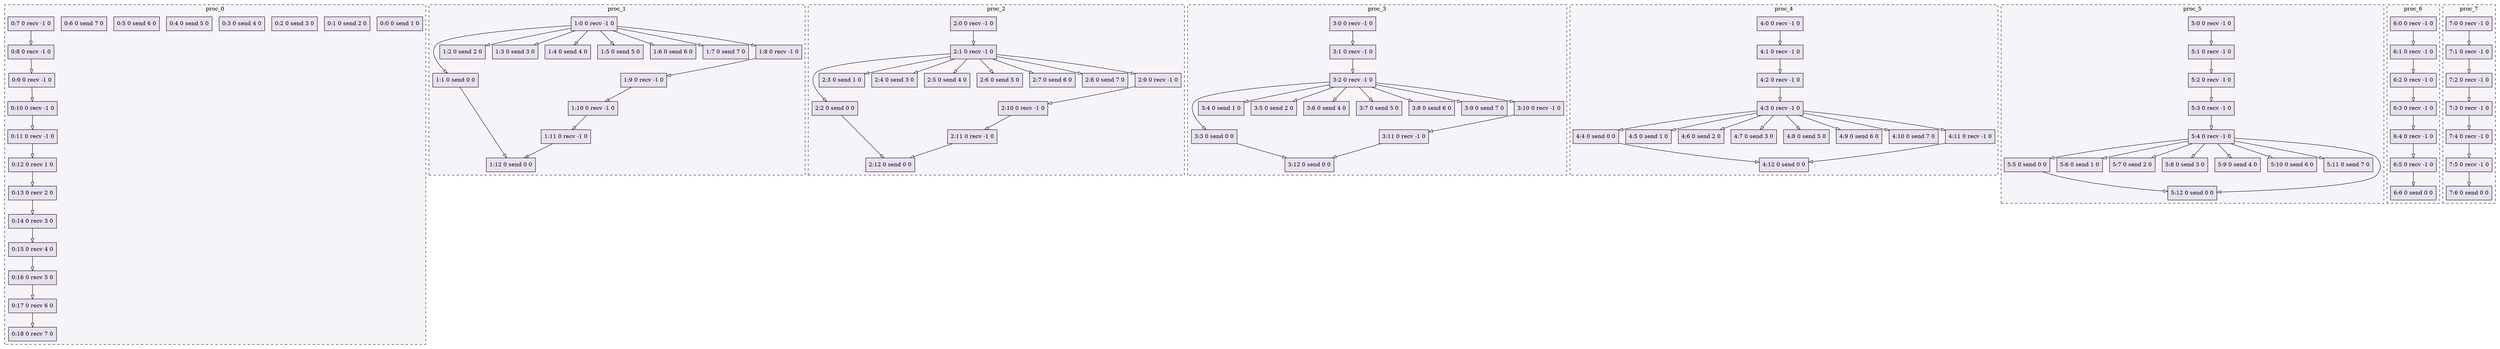 digraph{node[shape=record style=filled colorscheme=purd9 fillcolor=2];subgraph cluster0{style=dashed;colorscheme=purd9;bgcolor=1;edge[arrowhead=empty];label=proc_0;0[label="0:0 0 send 1 0"];1[label="0:1 0 send 2 0"];2[label="0:2 0 send 3 0"];3[label="0:3 0 send 4 0"];4[label="0:4 0 send 5 0"];5[label="0:5 0 send 6 0"];6[label="0:6 0 send 7 0"];7[label="0:7 0 recv -1 0"];8[label="0:8 0 recv -1 0"];9[label="0:9 0 recv -1 0"];10[label="0:10 0 recv -1 0"];11[label="0:11 0 recv -1 0"];12[label="0:12 0 recv 1 0"];13[label="0:13 0 recv 2 0"];14[label="0:14 0 recv 3 0"];15[label="0:15 0 recv 4 0"];16[label="0:16 0 recv 5 0"];17[label="0:17 0 recv 6 0"];18[label="0:18 0 recv 7 0"];7->8;8->9;9->10;10->11;11->12;12->13;13->14;14->15;15->16;16->17;17->18;}subgraph cluster1{style=dashed;colorscheme=purd9;bgcolor=1;edge[arrowhead=empty];label=proc_1;19[label="1:0 0 recv -1 0"];20[label="1:1 0 send 0 0"];21[label="1:2 0 send 2 0"];22[label="1:3 0 send 3 0"];23[label="1:4 0 send 4 0"];24[label="1:5 0 send 5 0"];25[label="1:6 0 send 6 0"];26[label="1:7 0 send 7 0"];27[label="1:8 0 recv -1 0"];28[label="1:9 0 recv -1 0"];29[label="1:10 0 recv -1 0"];30[label="1:11 0 recv -1 0"];31[label="1:12 0 send 0 0"];19->20;19->21;19->22;19->23;19->24;19->25;19->26;19->27;27->28;28->29;29->30;30->31;20->31;}subgraph cluster2{style=dashed;colorscheme=purd9;bgcolor=1;edge[arrowhead=empty];label=proc_2;32[label="2:0 0 recv -1 0"];33[label="2:1 0 recv -1 0"];34[label="2:2 0 send 0 0"];35[label="2:3 0 send 1 0"];36[label="2:4 0 send 3 0"];37[label="2:5 0 send 4 0"];38[label="2:6 0 send 5 0"];39[label="2:7 0 send 6 0"];40[label="2:8 0 send 7 0"];41[label="2:9 0 recv -1 0"];42[label="2:10 0 recv -1 0"];43[label="2:11 0 recv -1 0"];44[label="2:12 0 send 0 0"];32->33;33->34;33->35;33->36;33->37;33->38;33->39;33->40;33->41;41->42;42->43;43->44;34->44;}subgraph cluster3{style=dashed;colorscheme=purd9;bgcolor=1;edge[arrowhead=empty];label=proc_3;45[label="3:0 0 recv -1 0"];46[label="3:1 0 recv -1 0"];47[label="3:2 0 recv -1 0"];48[label="3:3 0 send 0 0"];49[label="3:4 0 send 1 0"];50[label="3:5 0 send 2 0"];51[label="3:6 0 send 4 0"];52[label="3:7 0 send 5 0"];53[label="3:8 0 send 6 0"];54[label="3:9 0 send 7 0"];55[label="3:10 0 recv -1 0"];56[label="3:11 0 recv -1 0"];57[label="3:12 0 send 0 0"];45->46;46->47;47->48;47->49;47->50;47->51;47->52;47->53;47->54;47->55;55->56;56->57;48->57;}subgraph cluster4{style=dashed;colorscheme=purd9;bgcolor=1;edge[arrowhead=empty];label=proc_4;58[label="4:0 0 recv -1 0"];59[label="4:1 0 recv -1 0"];60[label="4:2 0 recv -1 0"];61[label="4:3 0 recv -1 0"];62[label="4:4 0 send 0 0"];63[label="4:5 0 send 1 0"];64[label="4:6 0 send 2 0"];65[label="4:7 0 send 3 0"];66[label="4:8 0 send 5 0"];67[label="4:9 0 send 6 0"];68[label="4:10 0 send 7 0"];69[label="4:11 0 recv -1 0"];70[label="4:12 0 send 0 0"];58->59;59->60;60->61;61->62;61->63;61->64;61->65;61->66;61->67;61->68;61->69;69->70;62->70;}subgraph cluster5{style=dashed;colorscheme=purd9;bgcolor=1;edge[arrowhead=empty];label=proc_5;71[label="5:0 0 recv -1 0"];72[label="5:1 0 recv -1 0"];73[label="5:2 0 recv -1 0"];74[label="5:3 0 recv -1 0"];75[label="5:4 0 recv -1 0"];76[label="5:5 0 send 0 0"];77[label="5:6 0 send 1 0"];78[label="5:7 0 send 2 0"];79[label="5:8 0 send 3 0"];80[label="5:9 0 send 4 0"];81[label="5:10 0 send 6 0"];82[label="5:11 0 send 7 0"];83[label="5:12 0 send 0 0"];71->72;72->73;73->74;74->75;75->76;75->77;75->78;75->79;75->80;75->81;75->82;76->83;75->83;}subgraph cluster6{style=dashed;colorscheme=purd9;bgcolor=1;edge[arrowhead=empty];label=proc_6;84[label="6:0 0 recv -1 0"];85[label="6:1 0 recv -1 0"];86[label="6:2 0 recv -1 0"];87[label="6:3 0 recv -1 0"];88[label="6:4 0 recv -1 0"];89[label="6:5 0 recv -1 0"];90[label="6:6 0 send 0 0"];84->85;85->86;86->87;87->88;88->89;89->90;}subgraph cluster7{style=dashed;colorscheme=purd9;bgcolor=1;edge[arrowhead=empty];label=proc_7;91[label="7:0 0 recv -1 0"];92[label="7:1 0 recv -1 0"];93[label="7:2 0 recv -1 0"];94[label="7:3 0 recv -1 0"];95[label="7:4 0 recv -1 0"];96[label="7:5 0 recv -1 0"];97[label="7:6 0 send 0 0"];91->92;92->93;93->94;94->95;95->96;96->97;}}